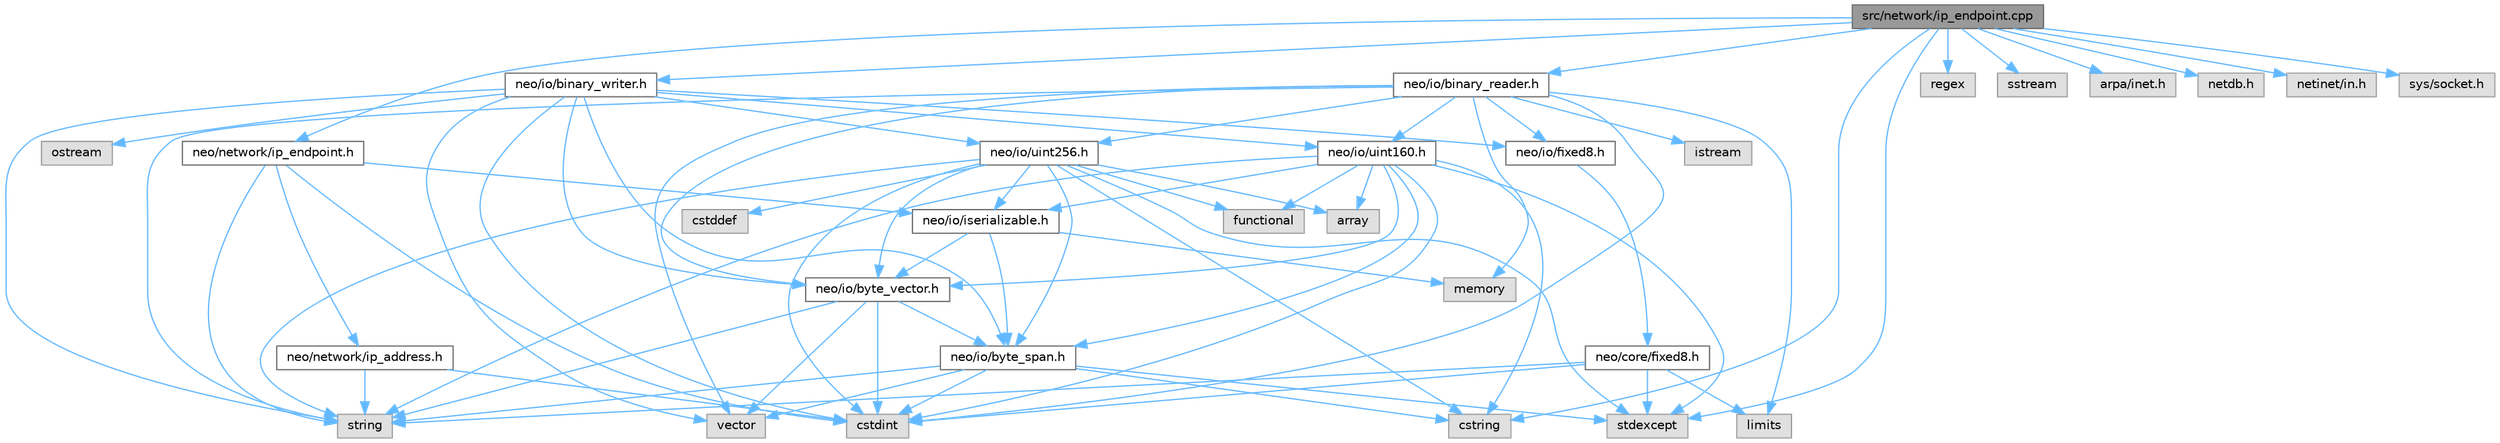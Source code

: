 digraph "src/network/ip_endpoint.cpp"
{
 // LATEX_PDF_SIZE
  bgcolor="transparent";
  edge [fontname=Helvetica,fontsize=10,labelfontname=Helvetica,labelfontsize=10];
  node [fontname=Helvetica,fontsize=10,shape=box,height=0.2,width=0.4];
  Node1 [id="Node000001",label="src/network/ip_endpoint.cpp",height=0.2,width=0.4,color="gray40", fillcolor="grey60", style="filled", fontcolor="black",tooltip=" "];
  Node1 -> Node2 [id="edge73_Node000001_Node000002",color="steelblue1",style="solid",tooltip=" "];
  Node2 [id="Node000002",label="neo/io/binary_reader.h",height=0.2,width=0.4,color="grey40", fillcolor="white", style="filled",URL="$binary__reader_8h.html",tooltip=" "];
  Node2 -> Node3 [id="edge74_Node000002_Node000003",color="steelblue1",style="solid",tooltip=" "];
  Node3 [id="Node000003",label="neo/io/byte_vector.h",height=0.2,width=0.4,color="grey40", fillcolor="white", style="filled",URL="$io_2byte__vector_8h.html",tooltip=" "];
  Node3 -> Node4 [id="edge75_Node000003_Node000004",color="steelblue1",style="solid",tooltip=" "];
  Node4 [id="Node000004",label="neo/io/byte_span.h",height=0.2,width=0.4,color="grey40", fillcolor="white", style="filled",URL="$io_2byte__span_8h.html",tooltip=" "];
  Node4 -> Node5 [id="edge76_Node000004_Node000005",color="steelblue1",style="solid",tooltip=" "];
  Node5 [id="Node000005",label="cstdint",height=0.2,width=0.4,color="grey60", fillcolor="#E0E0E0", style="filled",tooltip=" "];
  Node4 -> Node6 [id="edge77_Node000004_Node000006",color="steelblue1",style="solid",tooltip=" "];
  Node6 [id="Node000006",label="cstring",height=0.2,width=0.4,color="grey60", fillcolor="#E0E0E0", style="filled",tooltip=" "];
  Node4 -> Node7 [id="edge78_Node000004_Node000007",color="steelblue1",style="solid",tooltip=" "];
  Node7 [id="Node000007",label="stdexcept",height=0.2,width=0.4,color="grey60", fillcolor="#E0E0E0", style="filled",tooltip=" "];
  Node4 -> Node8 [id="edge79_Node000004_Node000008",color="steelblue1",style="solid",tooltip=" "];
  Node8 [id="Node000008",label="string",height=0.2,width=0.4,color="grey60", fillcolor="#E0E0E0", style="filled",tooltip=" "];
  Node4 -> Node9 [id="edge80_Node000004_Node000009",color="steelblue1",style="solid",tooltip=" "];
  Node9 [id="Node000009",label="vector",height=0.2,width=0.4,color="grey60", fillcolor="#E0E0E0", style="filled",tooltip=" "];
  Node3 -> Node5 [id="edge81_Node000003_Node000005",color="steelblue1",style="solid",tooltip=" "];
  Node3 -> Node8 [id="edge82_Node000003_Node000008",color="steelblue1",style="solid",tooltip=" "];
  Node3 -> Node9 [id="edge83_Node000003_Node000009",color="steelblue1",style="solid",tooltip=" "];
  Node2 -> Node10 [id="edge84_Node000002_Node000010",color="steelblue1",style="solid",tooltip=" "];
  Node10 [id="Node000010",label="neo/io/fixed8.h",height=0.2,width=0.4,color="grey40", fillcolor="white", style="filled",URL="$io_2fixed8_8h.html",tooltip=" "];
  Node10 -> Node11 [id="edge85_Node000010_Node000011",color="steelblue1",style="solid",tooltip=" "];
  Node11 [id="Node000011",label="neo/core/fixed8.h",height=0.2,width=0.4,color="grey40", fillcolor="white", style="filled",URL="$core_2fixed8_8h.html",tooltip=" "];
  Node11 -> Node5 [id="edge86_Node000011_Node000005",color="steelblue1",style="solid",tooltip=" "];
  Node11 -> Node12 [id="edge87_Node000011_Node000012",color="steelblue1",style="solid",tooltip=" "];
  Node12 [id="Node000012",label="limits",height=0.2,width=0.4,color="grey60", fillcolor="#E0E0E0", style="filled",tooltip=" "];
  Node11 -> Node7 [id="edge88_Node000011_Node000007",color="steelblue1",style="solid",tooltip=" "];
  Node11 -> Node8 [id="edge89_Node000011_Node000008",color="steelblue1",style="solid",tooltip=" "];
  Node2 -> Node13 [id="edge90_Node000002_Node000013",color="steelblue1",style="solid",tooltip=" "];
  Node13 [id="Node000013",label="neo/io/uint160.h",height=0.2,width=0.4,color="grey40", fillcolor="white", style="filled",URL="$uint160_8h.html",tooltip=" "];
  Node13 -> Node4 [id="edge91_Node000013_Node000004",color="steelblue1",style="solid",tooltip=" "];
  Node13 -> Node3 [id="edge92_Node000013_Node000003",color="steelblue1",style="solid",tooltip=" "];
  Node13 -> Node14 [id="edge93_Node000013_Node000014",color="steelblue1",style="solid",tooltip=" "];
  Node14 [id="Node000014",label="neo/io/iserializable.h",height=0.2,width=0.4,color="grey40", fillcolor="white", style="filled",URL="$iserializable_8h.html",tooltip=" "];
  Node14 -> Node4 [id="edge94_Node000014_Node000004",color="steelblue1",style="solid",tooltip=" "];
  Node14 -> Node3 [id="edge95_Node000014_Node000003",color="steelblue1",style="solid",tooltip=" "];
  Node14 -> Node15 [id="edge96_Node000014_Node000015",color="steelblue1",style="solid",tooltip=" "];
  Node15 [id="Node000015",label="memory",height=0.2,width=0.4,color="grey60", fillcolor="#E0E0E0", style="filled",tooltip=" "];
  Node13 -> Node16 [id="edge97_Node000013_Node000016",color="steelblue1",style="solid",tooltip=" "];
  Node16 [id="Node000016",label="array",height=0.2,width=0.4,color="grey60", fillcolor="#E0E0E0", style="filled",tooltip=" "];
  Node13 -> Node5 [id="edge98_Node000013_Node000005",color="steelblue1",style="solid",tooltip=" "];
  Node13 -> Node6 [id="edge99_Node000013_Node000006",color="steelblue1",style="solid",tooltip=" "];
  Node13 -> Node17 [id="edge100_Node000013_Node000017",color="steelblue1",style="solid",tooltip=" "];
  Node17 [id="Node000017",label="functional",height=0.2,width=0.4,color="grey60", fillcolor="#E0E0E0", style="filled",tooltip=" "];
  Node13 -> Node7 [id="edge101_Node000013_Node000007",color="steelblue1",style="solid",tooltip=" "];
  Node13 -> Node8 [id="edge102_Node000013_Node000008",color="steelblue1",style="solid",tooltip=" "];
  Node2 -> Node18 [id="edge103_Node000002_Node000018",color="steelblue1",style="solid",tooltip=" "];
  Node18 [id="Node000018",label="neo/io/uint256.h",height=0.2,width=0.4,color="grey40", fillcolor="white", style="filled",URL="$uint256_8h.html",tooltip=" "];
  Node18 -> Node4 [id="edge104_Node000018_Node000004",color="steelblue1",style="solid",tooltip=" "];
  Node18 -> Node3 [id="edge105_Node000018_Node000003",color="steelblue1",style="solid",tooltip=" "];
  Node18 -> Node14 [id="edge106_Node000018_Node000014",color="steelblue1",style="solid",tooltip=" "];
  Node18 -> Node16 [id="edge107_Node000018_Node000016",color="steelblue1",style="solid",tooltip=" "];
  Node18 -> Node19 [id="edge108_Node000018_Node000019",color="steelblue1",style="solid",tooltip=" "];
  Node19 [id="Node000019",label="cstddef",height=0.2,width=0.4,color="grey60", fillcolor="#E0E0E0", style="filled",tooltip=" "];
  Node18 -> Node5 [id="edge109_Node000018_Node000005",color="steelblue1",style="solid",tooltip=" "];
  Node18 -> Node6 [id="edge110_Node000018_Node000006",color="steelblue1",style="solid",tooltip=" "];
  Node18 -> Node17 [id="edge111_Node000018_Node000017",color="steelblue1",style="solid",tooltip=" "];
  Node18 -> Node7 [id="edge112_Node000018_Node000007",color="steelblue1",style="solid",tooltip=" "];
  Node18 -> Node8 [id="edge113_Node000018_Node000008",color="steelblue1",style="solid",tooltip=" "];
  Node2 -> Node5 [id="edge114_Node000002_Node000005",color="steelblue1",style="solid",tooltip=" "];
  Node2 -> Node20 [id="edge115_Node000002_Node000020",color="steelblue1",style="solid",tooltip=" "];
  Node20 [id="Node000020",label="istream",height=0.2,width=0.4,color="grey60", fillcolor="#E0E0E0", style="filled",tooltip=" "];
  Node2 -> Node12 [id="edge116_Node000002_Node000012",color="steelblue1",style="solid",tooltip=" "];
  Node2 -> Node15 [id="edge117_Node000002_Node000015",color="steelblue1",style="solid",tooltip=" "];
  Node2 -> Node8 [id="edge118_Node000002_Node000008",color="steelblue1",style="solid",tooltip=" "];
  Node2 -> Node9 [id="edge119_Node000002_Node000009",color="steelblue1",style="solid",tooltip=" "];
  Node1 -> Node21 [id="edge120_Node000001_Node000021",color="steelblue1",style="solid",tooltip=" "];
  Node21 [id="Node000021",label="neo/io/binary_writer.h",height=0.2,width=0.4,color="grey40", fillcolor="white", style="filled",URL="$binary__writer_8h.html",tooltip=" "];
  Node21 -> Node4 [id="edge121_Node000021_Node000004",color="steelblue1",style="solid",tooltip=" "];
  Node21 -> Node3 [id="edge122_Node000021_Node000003",color="steelblue1",style="solid",tooltip=" "];
  Node21 -> Node10 [id="edge123_Node000021_Node000010",color="steelblue1",style="solid",tooltip=" "];
  Node21 -> Node13 [id="edge124_Node000021_Node000013",color="steelblue1",style="solid",tooltip=" "];
  Node21 -> Node18 [id="edge125_Node000021_Node000018",color="steelblue1",style="solid",tooltip=" "];
  Node21 -> Node5 [id="edge126_Node000021_Node000005",color="steelblue1",style="solid",tooltip=" "];
  Node21 -> Node22 [id="edge127_Node000021_Node000022",color="steelblue1",style="solid",tooltip=" "];
  Node22 [id="Node000022",label="ostream",height=0.2,width=0.4,color="grey60", fillcolor="#E0E0E0", style="filled",tooltip=" "];
  Node21 -> Node8 [id="edge128_Node000021_Node000008",color="steelblue1",style="solid",tooltip=" "];
  Node21 -> Node9 [id="edge129_Node000021_Node000009",color="steelblue1",style="solid",tooltip=" "];
  Node1 -> Node23 [id="edge130_Node000001_Node000023",color="steelblue1",style="solid",tooltip=" "];
  Node23 [id="Node000023",label="neo/network/ip_endpoint.h",height=0.2,width=0.4,color="grey40", fillcolor="white", style="filled",URL="$ip__endpoint_8h.html",tooltip=" "];
  Node23 -> Node14 [id="edge131_Node000023_Node000014",color="steelblue1",style="solid",tooltip=" "];
  Node23 -> Node24 [id="edge132_Node000023_Node000024",color="steelblue1",style="solid",tooltip=" "];
  Node24 [id="Node000024",label="neo/network/ip_address.h",height=0.2,width=0.4,color="grey40", fillcolor="white", style="filled",URL="$ip__address_8h.html",tooltip=" "];
  Node24 -> Node5 [id="edge133_Node000024_Node000005",color="steelblue1",style="solid",tooltip=" "];
  Node24 -> Node8 [id="edge134_Node000024_Node000008",color="steelblue1",style="solid",tooltip=" "];
  Node23 -> Node5 [id="edge135_Node000023_Node000005",color="steelblue1",style="solid",tooltip=" "];
  Node23 -> Node8 [id="edge136_Node000023_Node000008",color="steelblue1",style="solid",tooltip=" "];
  Node1 -> Node6 [id="edge137_Node000001_Node000006",color="steelblue1",style="solid",tooltip=" "];
  Node1 -> Node25 [id="edge138_Node000001_Node000025",color="steelblue1",style="solid",tooltip=" "];
  Node25 [id="Node000025",label="regex",height=0.2,width=0.4,color="grey60", fillcolor="#E0E0E0", style="filled",tooltip=" "];
  Node1 -> Node26 [id="edge139_Node000001_Node000026",color="steelblue1",style="solid",tooltip=" "];
  Node26 [id="Node000026",label="sstream",height=0.2,width=0.4,color="grey60", fillcolor="#E0E0E0", style="filled",tooltip=" "];
  Node1 -> Node7 [id="edge140_Node000001_Node000007",color="steelblue1",style="solid",tooltip=" "];
  Node1 -> Node27 [id="edge141_Node000001_Node000027",color="steelblue1",style="solid",tooltip=" "];
  Node27 [id="Node000027",label="arpa/inet.h",height=0.2,width=0.4,color="grey60", fillcolor="#E0E0E0", style="filled",tooltip=" "];
  Node1 -> Node28 [id="edge142_Node000001_Node000028",color="steelblue1",style="solid",tooltip=" "];
  Node28 [id="Node000028",label="netdb.h",height=0.2,width=0.4,color="grey60", fillcolor="#E0E0E0", style="filled",tooltip=" "];
  Node1 -> Node29 [id="edge143_Node000001_Node000029",color="steelblue1",style="solid",tooltip=" "];
  Node29 [id="Node000029",label="netinet/in.h",height=0.2,width=0.4,color="grey60", fillcolor="#E0E0E0", style="filled",tooltip=" "];
  Node1 -> Node30 [id="edge144_Node000001_Node000030",color="steelblue1",style="solid",tooltip=" "];
  Node30 [id="Node000030",label="sys/socket.h",height=0.2,width=0.4,color="grey60", fillcolor="#E0E0E0", style="filled",tooltip=" "];
}
